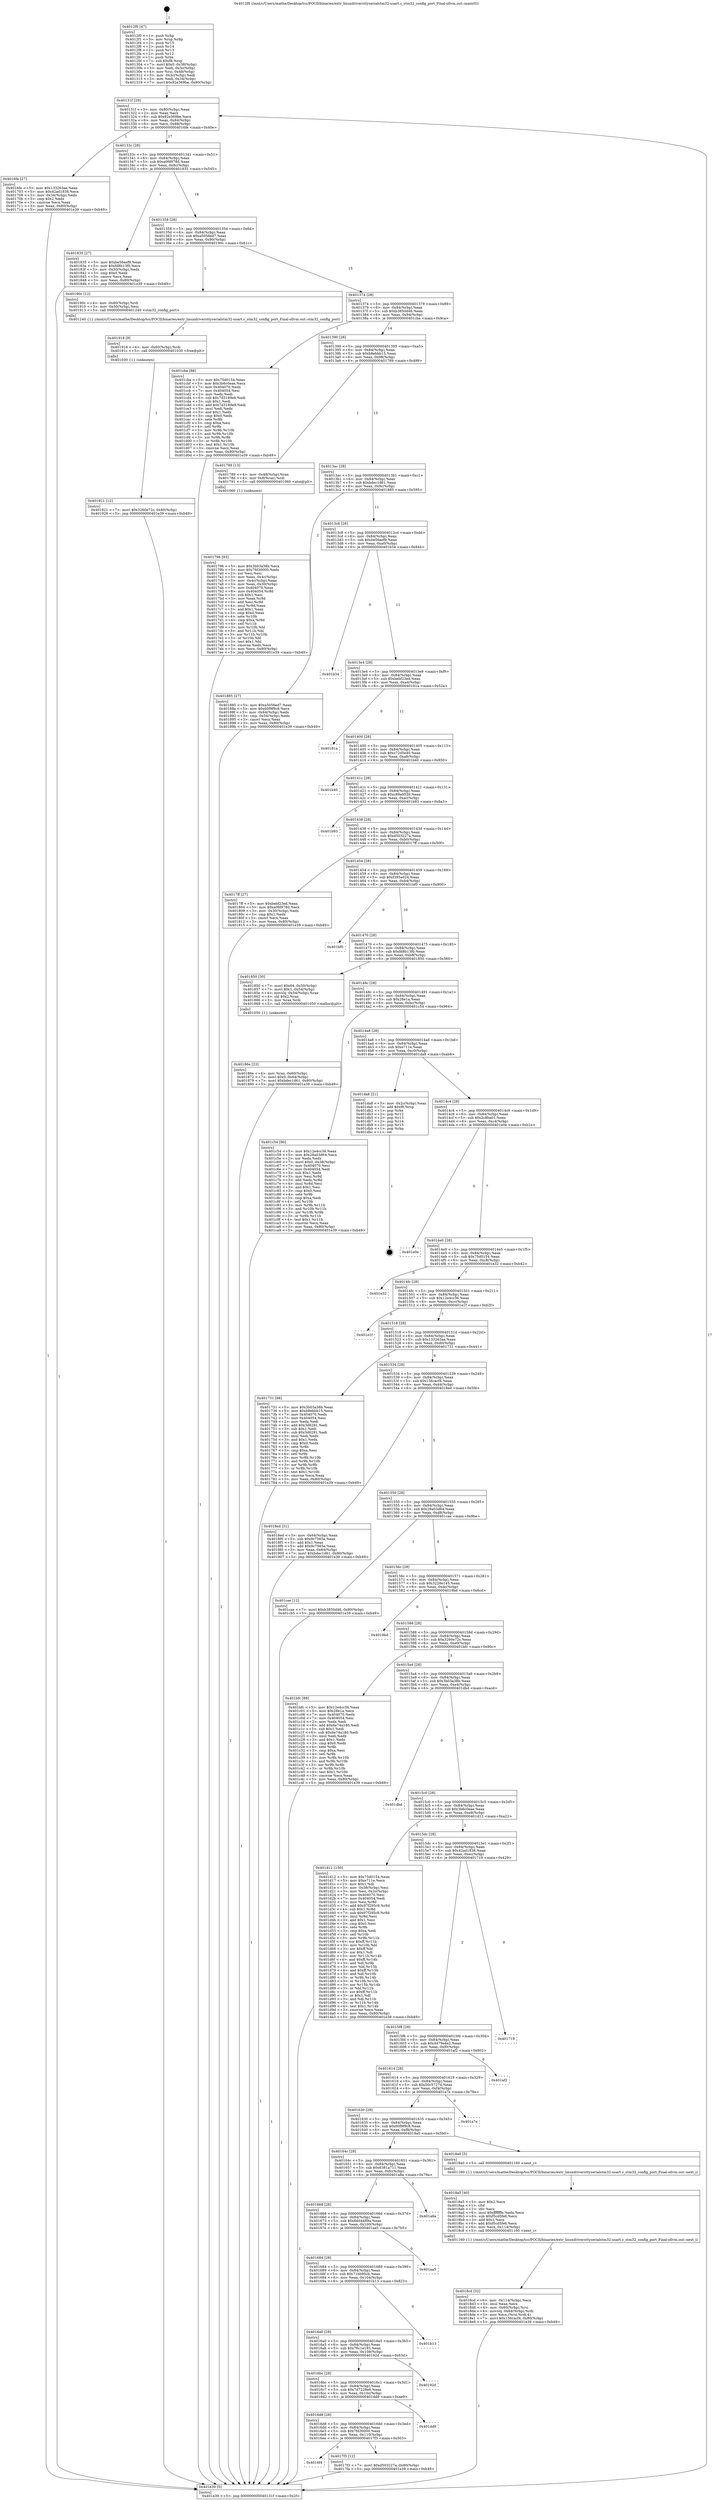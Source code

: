 digraph "0x4012f0" {
  label = "0x4012f0 (/mnt/c/Users/mathe/Desktop/tcc/POCII/binaries/extr_linuxdriversttyserialstm32-usart.c_stm32_config_port_Final-ollvm.out::main(0))"
  labelloc = "t"
  node[shape=record]

  Entry [label="",width=0.3,height=0.3,shape=circle,fillcolor=black,style=filled]
  "0x40131f" [label="{
     0x40131f [29]\l
     | [instrs]\l
     &nbsp;&nbsp;0x40131f \<+3\>: mov -0x80(%rbp),%eax\l
     &nbsp;&nbsp;0x401322 \<+2\>: mov %eax,%ecx\l
     &nbsp;&nbsp;0x401324 \<+6\>: sub $0x92e369be,%ecx\l
     &nbsp;&nbsp;0x40132a \<+6\>: mov %eax,-0x84(%rbp)\l
     &nbsp;&nbsp;0x401330 \<+6\>: mov %ecx,-0x88(%rbp)\l
     &nbsp;&nbsp;0x401336 \<+6\>: je 00000000004016fe \<main+0x40e\>\l
  }"]
  "0x4016fe" [label="{
     0x4016fe [27]\l
     | [instrs]\l
     &nbsp;&nbsp;0x4016fe \<+5\>: mov $0x133263ae,%eax\l
     &nbsp;&nbsp;0x401703 \<+5\>: mov $0x42ad1838,%ecx\l
     &nbsp;&nbsp;0x401708 \<+3\>: mov -0x34(%rbp),%edx\l
     &nbsp;&nbsp;0x40170b \<+3\>: cmp $0x2,%edx\l
     &nbsp;&nbsp;0x40170e \<+3\>: cmovne %ecx,%eax\l
     &nbsp;&nbsp;0x401711 \<+3\>: mov %eax,-0x80(%rbp)\l
     &nbsp;&nbsp;0x401714 \<+5\>: jmp 0000000000401e39 \<main+0xb49\>\l
  }"]
  "0x40133c" [label="{
     0x40133c [28]\l
     | [instrs]\l
     &nbsp;&nbsp;0x40133c \<+5\>: jmp 0000000000401341 \<main+0x51\>\l
     &nbsp;&nbsp;0x401341 \<+6\>: mov -0x84(%rbp),%eax\l
     &nbsp;&nbsp;0x401347 \<+5\>: sub $0xa0fd978d,%eax\l
     &nbsp;&nbsp;0x40134c \<+6\>: mov %eax,-0x8c(%rbp)\l
     &nbsp;&nbsp;0x401352 \<+6\>: je 0000000000401835 \<main+0x545\>\l
  }"]
  "0x401e39" [label="{
     0x401e39 [5]\l
     | [instrs]\l
     &nbsp;&nbsp;0x401e39 \<+5\>: jmp 000000000040131f \<main+0x2f\>\l
  }"]
  "0x4012f0" [label="{
     0x4012f0 [47]\l
     | [instrs]\l
     &nbsp;&nbsp;0x4012f0 \<+1\>: push %rbp\l
     &nbsp;&nbsp;0x4012f1 \<+3\>: mov %rsp,%rbp\l
     &nbsp;&nbsp;0x4012f4 \<+2\>: push %r15\l
     &nbsp;&nbsp;0x4012f6 \<+2\>: push %r14\l
     &nbsp;&nbsp;0x4012f8 \<+2\>: push %r13\l
     &nbsp;&nbsp;0x4012fa \<+2\>: push %r12\l
     &nbsp;&nbsp;0x4012fc \<+1\>: push %rbx\l
     &nbsp;&nbsp;0x4012fd \<+7\>: sub $0xf8,%rsp\l
     &nbsp;&nbsp;0x401304 \<+7\>: movl $0x0,-0x38(%rbp)\l
     &nbsp;&nbsp;0x40130b \<+3\>: mov %edi,-0x3c(%rbp)\l
     &nbsp;&nbsp;0x40130e \<+4\>: mov %rsi,-0x48(%rbp)\l
     &nbsp;&nbsp;0x401312 \<+3\>: mov -0x3c(%rbp),%edi\l
     &nbsp;&nbsp;0x401315 \<+3\>: mov %edi,-0x34(%rbp)\l
     &nbsp;&nbsp;0x401318 \<+7\>: movl $0x92e369be,-0x80(%rbp)\l
  }"]
  Exit [label="",width=0.3,height=0.3,shape=circle,fillcolor=black,style=filled,peripheries=2]
  "0x401835" [label="{
     0x401835 [27]\l
     | [instrs]\l
     &nbsp;&nbsp;0x401835 \<+5\>: mov $0xbe56aef9,%eax\l
     &nbsp;&nbsp;0x40183a \<+5\>: mov $0xfd8b13f0,%ecx\l
     &nbsp;&nbsp;0x40183f \<+3\>: mov -0x30(%rbp),%edx\l
     &nbsp;&nbsp;0x401842 \<+3\>: cmp $0x0,%edx\l
     &nbsp;&nbsp;0x401845 \<+3\>: cmove %ecx,%eax\l
     &nbsp;&nbsp;0x401848 \<+3\>: mov %eax,-0x80(%rbp)\l
     &nbsp;&nbsp;0x40184b \<+5\>: jmp 0000000000401e39 \<main+0xb49\>\l
  }"]
  "0x401358" [label="{
     0x401358 [28]\l
     | [instrs]\l
     &nbsp;&nbsp;0x401358 \<+5\>: jmp 000000000040135d \<main+0x6d\>\l
     &nbsp;&nbsp;0x40135d \<+6\>: mov -0x84(%rbp),%eax\l
     &nbsp;&nbsp;0x401363 \<+5\>: sub $0xa5056ed7,%eax\l
     &nbsp;&nbsp;0x401368 \<+6\>: mov %eax,-0x90(%rbp)\l
     &nbsp;&nbsp;0x40136e \<+6\>: je 000000000040190c \<main+0x61c\>\l
  }"]
  "0x401921" [label="{
     0x401921 [12]\l
     | [instrs]\l
     &nbsp;&nbsp;0x401921 \<+7\>: movl $0x3260e72c,-0x80(%rbp)\l
     &nbsp;&nbsp;0x401928 \<+5\>: jmp 0000000000401e39 \<main+0xb49\>\l
  }"]
  "0x40190c" [label="{
     0x40190c [12]\l
     | [instrs]\l
     &nbsp;&nbsp;0x40190c \<+4\>: mov -0x60(%rbp),%rdi\l
     &nbsp;&nbsp;0x401910 \<+3\>: mov -0x50(%rbp),%esi\l
     &nbsp;&nbsp;0x401913 \<+5\>: call 0000000000401240 \<stm32_config_port\>\l
     | [calls]\l
     &nbsp;&nbsp;0x401240 \{1\} (/mnt/c/Users/mathe/Desktop/tcc/POCII/binaries/extr_linuxdriversttyserialstm32-usart.c_stm32_config_port_Final-ollvm.out::stm32_config_port)\l
  }"]
  "0x401374" [label="{
     0x401374 [28]\l
     | [instrs]\l
     &nbsp;&nbsp;0x401374 \<+5\>: jmp 0000000000401379 \<main+0x89\>\l
     &nbsp;&nbsp;0x401379 \<+6\>: mov -0x84(%rbp),%eax\l
     &nbsp;&nbsp;0x40137f \<+5\>: sub $0xb3850d46,%eax\l
     &nbsp;&nbsp;0x401384 \<+6\>: mov %eax,-0x94(%rbp)\l
     &nbsp;&nbsp;0x40138a \<+6\>: je 0000000000401cba \<main+0x9ca\>\l
  }"]
  "0x401918" [label="{
     0x401918 [9]\l
     | [instrs]\l
     &nbsp;&nbsp;0x401918 \<+4\>: mov -0x60(%rbp),%rdi\l
     &nbsp;&nbsp;0x40191c \<+5\>: call 0000000000401030 \<free@plt\>\l
     | [calls]\l
     &nbsp;&nbsp;0x401030 \{1\} (unknown)\l
  }"]
  "0x401cba" [label="{
     0x401cba [88]\l
     | [instrs]\l
     &nbsp;&nbsp;0x401cba \<+5\>: mov $0x75d0154,%eax\l
     &nbsp;&nbsp;0x401cbf \<+5\>: mov $0x3b6c0eae,%ecx\l
     &nbsp;&nbsp;0x401cc4 \<+7\>: mov 0x404070,%edx\l
     &nbsp;&nbsp;0x401ccb \<+7\>: mov 0x404054,%esi\l
     &nbsp;&nbsp;0x401cd2 \<+2\>: mov %edx,%edi\l
     &nbsp;&nbsp;0x401cd4 \<+6\>: sub $0x7d3189e9,%edi\l
     &nbsp;&nbsp;0x401cda \<+3\>: sub $0x1,%edi\l
     &nbsp;&nbsp;0x401cdd \<+6\>: add $0x7d3189e9,%edi\l
     &nbsp;&nbsp;0x401ce3 \<+3\>: imul %edi,%edx\l
     &nbsp;&nbsp;0x401ce6 \<+3\>: and $0x1,%edx\l
     &nbsp;&nbsp;0x401ce9 \<+3\>: cmp $0x0,%edx\l
     &nbsp;&nbsp;0x401cec \<+4\>: sete %r8b\l
     &nbsp;&nbsp;0x401cf0 \<+3\>: cmp $0xa,%esi\l
     &nbsp;&nbsp;0x401cf3 \<+4\>: setl %r9b\l
     &nbsp;&nbsp;0x401cf7 \<+3\>: mov %r8b,%r10b\l
     &nbsp;&nbsp;0x401cfa \<+3\>: and %r9b,%r10b\l
     &nbsp;&nbsp;0x401cfd \<+3\>: xor %r9b,%r8b\l
     &nbsp;&nbsp;0x401d00 \<+3\>: or %r8b,%r10b\l
     &nbsp;&nbsp;0x401d03 \<+4\>: test $0x1,%r10b\l
     &nbsp;&nbsp;0x401d07 \<+3\>: cmovne %ecx,%eax\l
     &nbsp;&nbsp;0x401d0a \<+3\>: mov %eax,-0x80(%rbp)\l
     &nbsp;&nbsp;0x401d0d \<+5\>: jmp 0000000000401e39 \<main+0xb49\>\l
  }"]
  "0x401390" [label="{
     0x401390 [28]\l
     | [instrs]\l
     &nbsp;&nbsp;0x401390 \<+5\>: jmp 0000000000401395 \<main+0xa5\>\l
     &nbsp;&nbsp;0x401395 \<+6\>: mov -0x84(%rbp),%eax\l
     &nbsp;&nbsp;0x40139b \<+5\>: sub $0xb8ebbb15,%eax\l
     &nbsp;&nbsp;0x4013a0 \<+6\>: mov %eax,-0x98(%rbp)\l
     &nbsp;&nbsp;0x4013a6 \<+6\>: je 0000000000401789 \<main+0x499\>\l
  }"]
  "0x4018cd" [label="{
     0x4018cd [32]\l
     | [instrs]\l
     &nbsp;&nbsp;0x4018cd \<+6\>: mov -0x114(%rbp),%ecx\l
     &nbsp;&nbsp;0x4018d3 \<+3\>: imul %eax,%ecx\l
     &nbsp;&nbsp;0x4018d6 \<+4\>: mov -0x60(%rbp),%rsi\l
     &nbsp;&nbsp;0x4018da \<+4\>: movslq -0x64(%rbp),%rdi\l
     &nbsp;&nbsp;0x4018de \<+3\>: mov %ecx,(%rsi,%rdi,4)\l
     &nbsp;&nbsp;0x4018e1 \<+7\>: movl $0x156cacf4,-0x80(%rbp)\l
     &nbsp;&nbsp;0x4018e8 \<+5\>: jmp 0000000000401e39 \<main+0xb49\>\l
  }"]
  "0x401789" [label="{
     0x401789 [13]\l
     | [instrs]\l
     &nbsp;&nbsp;0x401789 \<+4\>: mov -0x48(%rbp),%rax\l
     &nbsp;&nbsp;0x40178d \<+4\>: mov 0x8(%rax),%rdi\l
     &nbsp;&nbsp;0x401791 \<+5\>: call 0000000000401060 \<atoi@plt\>\l
     | [calls]\l
     &nbsp;&nbsp;0x401060 \{1\} (unknown)\l
  }"]
  "0x4013ac" [label="{
     0x4013ac [28]\l
     | [instrs]\l
     &nbsp;&nbsp;0x4013ac \<+5\>: jmp 00000000004013b1 \<main+0xc1\>\l
     &nbsp;&nbsp;0x4013b1 \<+6\>: mov -0x84(%rbp),%eax\l
     &nbsp;&nbsp;0x4013b7 \<+5\>: sub $0xbdec1d61,%eax\l
     &nbsp;&nbsp;0x4013bc \<+6\>: mov %eax,-0x9c(%rbp)\l
     &nbsp;&nbsp;0x4013c2 \<+6\>: je 0000000000401885 \<main+0x595\>\l
  }"]
  "0x4018a5" [label="{
     0x4018a5 [40]\l
     | [instrs]\l
     &nbsp;&nbsp;0x4018a5 \<+5\>: mov $0x2,%ecx\l
     &nbsp;&nbsp;0x4018aa \<+1\>: cltd\l
     &nbsp;&nbsp;0x4018ab \<+2\>: idiv %ecx\l
     &nbsp;&nbsp;0x4018ad \<+6\>: imul $0xfffffffe,%edx,%ecx\l
     &nbsp;&nbsp;0x4018b3 \<+6\>: sub $0xf5cd5fe6,%ecx\l
     &nbsp;&nbsp;0x4018b9 \<+3\>: add $0x1,%ecx\l
     &nbsp;&nbsp;0x4018bc \<+6\>: add $0xf5cd5fe6,%ecx\l
     &nbsp;&nbsp;0x4018c2 \<+6\>: mov %ecx,-0x114(%rbp)\l
     &nbsp;&nbsp;0x4018c8 \<+5\>: call 0000000000401160 \<next_i\>\l
     | [calls]\l
     &nbsp;&nbsp;0x401160 \{1\} (/mnt/c/Users/mathe/Desktop/tcc/POCII/binaries/extr_linuxdriversttyserialstm32-usart.c_stm32_config_port_Final-ollvm.out::next_i)\l
  }"]
  "0x401885" [label="{
     0x401885 [27]\l
     | [instrs]\l
     &nbsp;&nbsp;0x401885 \<+5\>: mov $0xa5056ed7,%eax\l
     &nbsp;&nbsp;0x40188a \<+5\>: mov $0x60f9f9c8,%ecx\l
     &nbsp;&nbsp;0x40188f \<+3\>: mov -0x64(%rbp),%edx\l
     &nbsp;&nbsp;0x401892 \<+3\>: cmp -0x54(%rbp),%edx\l
     &nbsp;&nbsp;0x401895 \<+3\>: cmovl %ecx,%eax\l
     &nbsp;&nbsp;0x401898 \<+3\>: mov %eax,-0x80(%rbp)\l
     &nbsp;&nbsp;0x40189b \<+5\>: jmp 0000000000401e39 \<main+0xb49\>\l
  }"]
  "0x4013c8" [label="{
     0x4013c8 [28]\l
     | [instrs]\l
     &nbsp;&nbsp;0x4013c8 \<+5\>: jmp 00000000004013cd \<main+0xdd\>\l
     &nbsp;&nbsp;0x4013cd \<+6\>: mov -0x84(%rbp),%eax\l
     &nbsp;&nbsp;0x4013d3 \<+5\>: sub $0xbe56aef9,%eax\l
     &nbsp;&nbsp;0x4013d8 \<+6\>: mov %eax,-0xa0(%rbp)\l
     &nbsp;&nbsp;0x4013de \<+6\>: je 0000000000401b34 \<main+0x844\>\l
  }"]
  "0x40186e" [label="{
     0x40186e [23]\l
     | [instrs]\l
     &nbsp;&nbsp;0x40186e \<+4\>: mov %rax,-0x60(%rbp)\l
     &nbsp;&nbsp;0x401872 \<+7\>: movl $0x0,-0x64(%rbp)\l
     &nbsp;&nbsp;0x401879 \<+7\>: movl $0xbdec1d61,-0x80(%rbp)\l
     &nbsp;&nbsp;0x401880 \<+5\>: jmp 0000000000401e39 \<main+0xb49\>\l
  }"]
  "0x401b34" [label="{
     0x401b34\l
  }", style=dashed]
  "0x4013e4" [label="{
     0x4013e4 [28]\l
     | [instrs]\l
     &nbsp;&nbsp;0x4013e4 \<+5\>: jmp 00000000004013e9 \<main+0xf9\>\l
     &nbsp;&nbsp;0x4013e9 \<+6\>: mov -0x84(%rbp),%eax\l
     &nbsp;&nbsp;0x4013ef \<+5\>: sub $0xbebf23ed,%eax\l
     &nbsp;&nbsp;0x4013f4 \<+6\>: mov %eax,-0xa4(%rbp)\l
     &nbsp;&nbsp;0x4013fa \<+6\>: je 000000000040181a \<main+0x52a\>\l
  }"]
  "0x4016f4" [label="{
     0x4016f4\l
  }", style=dashed]
  "0x40181a" [label="{
     0x40181a\l
  }", style=dashed]
  "0x401400" [label="{
     0x401400 [28]\l
     | [instrs]\l
     &nbsp;&nbsp;0x401400 \<+5\>: jmp 0000000000401405 \<main+0x115\>\l
     &nbsp;&nbsp;0x401405 \<+6\>: mov -0x84(%rbp),%eax\l
     &nbsp;&nbsp;0x40140b \<+5\>: sub $0xc72d5e40,%eax\l
     &nbsp;&nbsp;0x401410 \<+6\>: mov %eax,-0xa8(%rbp)\l
     &nbsp;&nbsp;0x401416 \<+6\>: je 0000000000401b40 \<main+0x850\>\l
  }"]
  "0x4017f3" [label="{
     0x4017f3 [12]\l
     | [instrs]\l
     &nbsp;&nbsp;0x4017f3 \<+7\>: movl $0xd503227a,-0x80(%rbp)\l
     &nbsp;&nbsp;0x4017fa \<+5\>: jmp 0000000000401e39 \<main+0xb49\>\l
  }"]
  "0x401b40" [label="{
     0x401b40\l
  }", style=dashed]
  "0x40141c" [label="{
     0x40141c [28]\l
     | [instrs]\l
     &nbsp;&nbsp;0x40141c \<+5\>: jmp 0000000000401421 \<main+0x131\>\l
     &nbsp;&nbsp;0x401421 \<+6\>: mov -0x84(%rbp),%eax\l
     &nbsp;&nbsp;0x401427 \<+5\>: sub $0xc89a9559,%eax\l
     &nbsp;&nbsp;0x40142c \<+6\>: mov %eax,-0xac(%rbp)\l
     &nbsp;&nbsp;0x401432 \<+6\>: je 0000000000401b93 \<main+0x8a3\>\l
  }"]
  "0x4016d8" [label="{
     0x4016d8 [28]\l
     | [instrs]\l
     &nbsp;&nbsp;0x4016d8 \<+5\>: jmp 00000000004016dd \<main+0x3ed\>\l
     &nbsp;&nbsp;0x4016dd \<+6\>: mov -0x84(%rbp),%eax\l
     &nbsp;&nbsp;0x4016e3 \<+5\>: sub $0x7fd30000,%eax\l
     &nbsp;&nbsp;0x4016e8 \<+6\>: mov %eax,-0x110(%rbp)\l
     &nbsp;&nbsp;0x4016ee \<+6\>: je 00000000004017f3 \<main+0x503\>\l
  }"]
  "0x401b93" [label="{
     0x401b93\l
  }", style=dashed]
  "0x401438" [label="{
     0x401438 [28]\l
     | [instrs]\l
     &nbsp;&nbsp;0x401438 \<+5\>: jmp 000000000040143d \<main+0x14d\>\l
     &nbsp;&nbsp;0x40143d \<+6\>: mov -0x84(%rbp),%eax\l
     &nbsp;&nbsp;0x401443 \<+5\>: sub $0xd503227a,%eax\l
     &nbsp;&nbsp;0x401448 \<+6\>: mov %eax,-0xb0(%rbp)\l
     &nbsp;&nbsp;0x40144e \<+6\>: je 00000000004017ff \<main+0x50f\>\l
  }"]
  "0x401dd9" [label="{
     0x401dd9\l
  }", style=dashed]
  "0x4017ff" [label="{
     0x4017ff [27]\l
     | [instrs]\l
     &nbsp;&nbsp;0x4017ff \<+5\>: mov $0xbebf23ed,%eax\l
     &nbsp;&nbsp;0x401804 \<+5\>: mov $0xa0fd978d,%ecx\l
     &nbsp;&nbsp;0x401809 \<+3\>: mov -0x30(%rbp),%edx\l
     &nbsp;&nbsp;0x40180c \<+3\>: cmp $0x1,%edx\l
     &nbsp;&nbsp;0x40180f \<+3\>: cmovl %ecx,%eax\l
     &nbsp;&nbsp;0x401812 \<+3\>: mov %eax,-0x80(%rbp)\l
     &nbsp;&nbsp;0x401815 \<+5\>: jmp 0000000000401e39 \<main+0xb49\>\l
  }"]
  "0x401454" [label="{
     0x401454 [28]\l
     | [instrs]\l
     &nbsp;&nbsp;0x401454 \<+5\>: jmp 0000000000401459 \<main+0x169\>\l
     &nbsp;&nbsp;0x401459 \<+6\>: mov -0x84(%rbp),%eax\l
     &nbsp;&nbsp;0x40145f \<+5\>: sub $0xf395a024,%eax\l
     &nbsp;&nbsp;0x401464 \<+6\>: mov %eax,-0xb4(%rbp)\l
     &nbsp;&nbsp;0x40146a \<+6\>: je 0000000000401bf0 \<main+0x900\>\l
  }"]
  "0x4016bc" [label="{
     0x4016bc [28]\l
     | [instrs]\l
     &nbsp;&nbsp;0x4016bc \<+5\>: jmp 00000000004016c1 \<main+0x3d1\>\l
     &nbsp;&nbsp;0x4016c1 \<+6\>: mov -0x84(%rbp),%eax\l
     &nbsp;&nbsp;0x4016c7 \<+5\>: sub $0x7d7228e6,%eax\l
     &nbsp;&nbsp;0x4016cc \<+6\>: mov %eax,-0x10c(%rbp)\l
     &nbsp;&nbsp;0x4016d2 \<+6\>: je 0000000000401dd9 \<main+0xae9\>\l
  }"]
  "0x401bf0" [label="{
     0x401bf0\l
  }", style=dashed]
  "0x401470" [label="{
     0x401470 [28]\l
     | [instrs]\l
     &nbsp;&nbsp;0x401470 \<+5\>: jmp 0000000000401475 \<main+0x185\>\l
     &nbsp;&nbsp;0x401475 \<+6\>: mov -0x84(%rbp),%eax\l
     &nbsp;&nbsp;0x40147b \<+5\>: sub $0xfd8b13f0,%eax\l
     &nbsp;&nbsp;0x401480 \<+6\>: mov %eax,-0xb8(%rbp)\l
     &nbsp;&nbsp;0x401486 \<+6\>: je 0000000000401850 \<main+0x560\>\l
  }"]
  "0x40192d" [label="{
     0x40192d\l
  }", style=dashed]
  "0x401850" [label="{
     0x401850 [30]\l
     | [instrs]\l
     &nbsp;&nbsp;0x401850 \<+7\>: movl $0x64,-0x50(%rbp)\l
     &nbsp;&nbsp;0x401857 \<+7\>: movl $0x1,-0x54(%rbp)\l
     &nbsp;&nbsp;0x40185e \<+4\>: movslq -0x54(%rbp),%rax\l
     &nbsp;&nbsp;0x401862 \<+4\>: shl $0x2,%rax\l
     &nbsp;&nbsp;0x401866 \<+3\>: mov %rax,%rdi\l
     &nbsp;&nbsp;0x401869 \<+5\>: call 0000000000401050 \<malloc@plt\>\l
     | [calls]\l
     &nbsp;&nbsp;0x401050 \{1\} (unknown)\l
  }"]
  "0x40148c" [label="{
     0x40148c [28]\l
     | [instrs]\l
     &nbsp;&nbsp;0x40148c \<+5\>: jmp 0000000000401491 \<main+0x1a1\>\l
     &nbsp;&nbsp;0x401491 \<+6\>: mov -0x84(%rbp),%eax\l
     &nbsp;&nbsp;0x401497 \<+5\>: sub $0x28e1a,%eax\l
     &nbsp;&nbsp;0x40149c \<+6\>: mov %eax,-0xbc(%rbp)\l
     &nbsp;&nbsp;0x4014a2 \<+6\>: je 0000000000401c54 \<main+0x964\>\l
  }"]
  "0x4016a0" [label="{
     0x4016a0 [28]\l
     | [instrs]\l
     &nbsp;&nbsp;0x4016a0 \<+5\>: jmp 00000000004016a5 \<main+0x3b5\>\l
     &nbsp;&nbsp;0x4016a5 \<+6\>: mov -0x84(%rbp),%eax\l
     &nbsp;&nbsp;0x4016ab \<+5\>: sub $0x76c1e193,%eax\l
     &nbsp;&nbsp;0x4016b0 \<+6\>: mov %eax,-0x108(%rbp)\l
     &nbsp;&nbsp;0x4016b6 \<+6\>: je 000000000040192d \<main+0x63d\>\l
  }"]
  "0x401c54" [label="{
     0x401c54 [90]\l
     | [instrs]\l
     &nbsp;&nbsp;0x401c54 \<+5\>: mov $0x12e4cc36,%eax\l
     &nbsp;&nbsp;0x401c59 \<+5\>: mov $0x28a03d64,%ecx\l
     &nbsp;&nbsp;0x401c5e \<+2\>: xor %edx,%edx\l
     &nbsp;&nbsp;0x401c60 \<+7\>: movl $0x0,-0x38(%rbp)\l
     &nbsp;&nbsp;0x401c67 \<+7\>: mov 0x404070,%esi\l
     &nbsp;&nbsp;0x401c6e \<+7\>: mov 0x404054,%edi\l
     &nbsp;&nbsp;0x401c75 \<+3\>: sub $0x1,%edx\l
     &nbsp;&nbsp;0x401c78 \<+3\>: mov %esi,%r8d\l
     &nbsp;&nbsp;0x401c7b \<+3\>: add %edx,%r8d\l
     &nbsp;&nbsp;0x401c7e \<+4\>: imul %r8d,%esi\l
     &nbsp;&nbsp;0x401c82 \<+3\>: and $0x1,%esi\l
     &nbsp;&nbsp;0x401c85 \<+3\>: cmp $0x0,%esi\l
     &nbsp;&nbsp;0x401c88 \<+4\>: sete %r9b\l
     &nbsp;&nbsp;0x401c8c \<+3\>: cmp $0xa,%edi\l
     &nbsp;&nbsp;0x401c8f \<+4\>: setl %r10b\l
     &nbsp;&nbsp;0x401c93 \<+3\>: mov %r9b,%r11b\l
     &nbsp;&nbsp;0x401c96 \<+3\>: and %r10b,%r11b\l
     &nbsp;&nbsp;0x401c99 \<+3\>: xor %r10b,%r9b\l
     &nbsp;&nbsp;0x401c9c \<+3\>: or %r9b,%r11b\l
     &nbsp;&nbsp;0x401c9f \<+4\>: test $0x1,%r11b\l
     &nbsp;&nbsp;0x401ca3 \<+3\>: cmovne %ecx,%eax\l
     &nbsp;&nbsp;0x401ca6 \<+3\>: mov %eax,-0x80(%rbp)\l
     &nbsp;&nbsp;0x401ca9 \<+5\>: jmp 0000000000401e39 \<main+0xb49\>\l
  }"]
  "0x4014a8" [label="{
     0x4014a8 [28]\l
     | [instrs]\l
     &nbsp;&nbsp;0x4014a8 \<+5\>: jmp 00000000004014ad \<main+0x1bd\>\l
     &nbsp;&nbsp;0x4014ad \<+6\>: mov -0x84(%rbp),%eax\l
     &nbsp;&nbsp;0x4014b3 \<+5\>: sub $0xe711e,%eax\l
     &nbsp;&nbsp;0x4014b8 \<+6\>: mov %eax,-0xc0(%rbp)\l
     &nbsp;&nbsp;0x4014be \<+6\>: je 0000000000401da8 \<main+0xab8\>\l
  }"]
  "0x401b13" [label="{
     0x401b13\l
  }", style=dashed]
  "0x401da8" [label="{
     0x401da8 [21]\l
     | [instrs]\l
     &nbsp;&nbsp;0x401da8 \<+3\>: mov -0x2c(%rbp),%eax\l
     &nbsp;&nbsp;0x401dab \<+7\>: add $0xf8,%rsp\l
     &nbsp;&nbsp;0x401db2 \<+1\>: pop %rbx\l
     &nbsp;&nbsp;0x401db3 \<+2\>: pop %r12\l
     &nbsp;&nbsp;0x401db5 \<+2\>: pop %r13\l
     &nbsp;&nbsp;0x401db7 \<+2\>: pop %r14\l
     &nbsp;&nbsp;0x401db9 \<+2\>: pop %r15\l
     &nbsp;&nbsp;0x401dbb \<+1\>: pop %rbp\l
     &nbsp;&nbsp;0x401dbc \<+1\>: ret\l
  }"]
  "0x4014c4" [label="{
     0x4014c4 [28]\l
     | [instrs]\l
     &nbsp;&nbsp;0x4014c4 \<+5\>: jmp 00000000004014c9 \<main+0x1d9\>\l
     &nbsp;&nbsp;0x4014c9 \<+6\>: mov -0x84(%rbp),%eax\l
     &nbsp;&nbsp;0x4014cf \<+5\>: sub $0x2c8ba01,%eax\l
     &nbsp;&nbsp;0x4014d4 \<+6\>: mov %eax,-0xc4(%rbp)\l
     &nbsp;&nbsp;0x4014da \<+6\>: je 0000000000401e0e \<main+0xb1e\>\l
  }"]
  "0x401684" [label="{
     0x401684 [28]\l
     | [instrs]\l
     &nbsp;&nbsp;0x401684 \<+5\>: jmp 0000000000401689 \<main+0x399\>\l
     &nbsp;&nbsp;0x401689 \<+6\>: mov -0x84(%rbp),%eax\l
     &nbsp;&nbsp;0x40168f \<+5\>: sub $0x71bb95cb,%eax\l
     &nbsp;&nbsp;0x401694 \<+6\>: mov %eax,-0x104(%rbp)\l
     &nbsp;&nbsp;0x40169a \<+6\>: je 0000000000401b13 \<main+0x823\>\l
  }"]
  "0x401e0e" [label="{
     0x401e0e\l
  }", style=dashed]
  "0x4014e0" [label="{
     0x4014e0 [28]\l
     | [instrs]\l
     &nbsp;&nbsp;0x4014e0 \<+5\>: jmp 00000000004014e5 \<main+0x1f5\>\l
     &nbsp;&nbsp;0x4014e5 \<+6\>: mov -0x84(%rbp),%eax\l
     &nbsp;&nbsp;0x4014eb \<+5\>: sub $0x75d0154,%eax\l
     &nbsp;&nbsp;0x4014f0 \<+6\>: mov %eax,-0xc8(%rbp)\l
     &nbsp;&nbsp;0x4014f6 \<+6\>: je 0000000000401e32 \<main+0xb42\>\l
  }"]
  "0x401aa5" [label="{
     0x401aa5\l
  }", style=dashed]
  "0x401e32" [label="{
     0x401e32\l
  }", style=dashed]
  "0x4014fc" [label="{
     0x4014fc [28]\l
     | [instrs]\l
     &nbsp;&nbsp;0x4014fc \<+5\>: jmp 0000000000401501 \<main+0x211\>\l
     &nbsp;&nbsp;0x401501 \<+6\>: mov -0x84(%rbp),%eax\l
     &nbsp;&nbsp;0x401507 \<+5\>: sub $0x12e4cc36,%eax\l
     &nbsp;&nbsp;0x40150c \<+6\>: mov %eax,-0xcc(%rbp)\l
     &nbsp;&nbsp;0x401512 \<+6\>: je 0000000000401e1f \<main+0xb2f\>\l
  }"]
  "0x401668" [label="{
     0x401668 [28]\l
     | [instrs]\l
     &nbsp;&nbsp;0x401668 \<+5\>: jmp 000000000040166d \<main+0x37d\>\l
     &nbsp;&nbsp;0x40166d \<+6\>: mov -0x84(%rbp),%eax\l
     &nbsp;&nbsp;0x401673 \<+5\>: sub $0x6dd4489a,%eax\l
     &nbsp;&nbsp;0x401678 \<+6\>: mov %eax,-0x100(%rbp)\l
     &nbsp;&nbsp;0x40167e \<+6\>: je 0000000000401aa5 \<main+0x7b5\>\l
  }"]
  "0x401e1f" [label="{
     0x401e1f\l
  }", style=dashed]
  "0x401518" [label="{
     0x401518 [28]\l
     | [instrs]\l
     &nbsp;&nbsp;0x401518 \<+5\>: jmp 000000000040151d \<main+0x22d\>\l
     &nbsp;&nbsp;0x40151d \<+6\>: mov -0x84(%rbp),%eax\l
     &nbsp;&nbsp;0x401523 \<+5\>: sub $0x133263ae,%eax\l
     &nbsp;&nbsp;0x401528 \<+6\>: mov %eax,-0xd0(%rbp)\l
     &nbsp;&nbsp;0x40152e \<+6\>: je 0000000000401731 \<main+0x441\>\l
  }"]
  "0x401a8a" [label="{
     0x401a8a\l
  }", style=dashed]
  "0x401731" [label="{
     0x401731 [88]\l
     | [instrs]\l
     &nbsp;&nbsp;0x401731 \<+5\>: mov $0x3b03a38b,%eax\l
     &nbsp;&nbsp;0x401736 \<+5\>: mov $0xb8ebbb15,%ecx\l
     &nbsp;&nbsp;0x40173b \<+7\>: mov 0x404070,%edx\l
     &nbsp;&nbsp;0x401742 \<+7\>: mov 0x404054,%esi\l
     &nbsp;&nbsp;0x401749 \<+2\>: mov %edx,%edi\l
     &nbsp;&nbsp;0x40174b \<+6\>: add $0x3d6291,%edi\l
     &nbsp;&nbsp;0x401751 \<+3\>: sub $0x1,%edi\l
     &nbsp;&nbsp;0x401754 \<+6\>: sub $0x3d6291,%edi\l
     &nbsp;&nbsp;0x40175a \<+3\>: imul %edi,%edx\l
     &nbsp;&nbsp;0x40175d \<+3\>: and $0x1,%edx\l
     &nbsp;&nbsp;0x401760 \<+3\>: cmp $0x0,%edx\l
     &nbsp;&nbsp;0x401763 \<+4\>: sete %r8b\l
     &nbsp;&nbsp;0x401767 \<+3\>: cmp $0xa,%esi\l
     &nbsp;&nbsp;0x40176a \<+4\>: setl %r9b\l
     &nbsp;&nbsp;0x40176e \<+3\>: mov %r8b,%r10b\l
     &nbsp;&nbsp;0x401771 \<+3\>: and %r9b,%r10b\l
     &nbsp;&nbsp;0x401774 \<+3\>: xor %r9b,%r8b\l
     &nbsp;&nbsp;0x401777 \<+3\>: or %r8b,%r10b\l
     &nbsp;&nbsp;0x40177a \<+4\>: test $0x1,%r10b\l
     &nbsp;&nbsp;0x40177e \<+3\>: cmovne %ecx,%eax\l
     &nbsp;&nbsp;0x401781 \<+3\>: mov %eax,-0x80(%rbp)\l
     &nbsp;&nbsp;0x401784 \<+5\>: jmp 0000000000401e39 \<main+0xb49\>\l
  }"]
  "0x401534" [label="{
     0x401534 [28]\l
     | [instrs]\l
     &nbsp;&nbsp;0x401534 \<+5\>: jmp 0000000000401539 \<main+0x249\>\l
     &nbsp;&nbsp;0x401539 \<+6\>: mov -0x84(%rbp),%eax\l
     &nbsp;&nbsp;0x40153f \<+5\>: sub $0x156cacf4,%eax\l
     &nbsp;&nbsp;0x401544 \<+6\>: mov %eax,-0xd4(%rbp)\l
     &nbsp;&nbsp;0x40154a \<+6\>: je 00000000004018ed \<main+0x5fd\>\l
  }"]
  "0x401796" [label="{
     0x401796 [93]\l
     | [instrs]\l
     &nbsp;&nbsp;0x401796 \<+5\>: mov $0x3b03a38b,%ecx\l
     &nbsp;&nbsp;0x40179b \<+5\>: mov $0x7fd30000,%edx\l
     &nbsp;&nbsp;0x4017a0 \<+2\>: xor %esi,%esi\l
     &nbsp;&nbsp;0x4017a2 \<+3\>: mov %eax,-0x4c(%rbp)\l
     &nbsp;&nbsp;0x4017a5 \<+3\>: mov -0x4c(%rbp),%eax\l
     &nbsp;&nbsp;0x4017a8 \<+3\>: mov %eax,-0x30(%rbp)\l
     &nbsp;&nbsp;0x4017ab \<+7\>: mov 0x404070,%eax\l
     &nbsp;&nbsp;0x4017b2 \<+8\>: mov 0x404054,%r8d\l
     &nbsp;&nbsp;0x4017ba \<+3\>: sub $0x1,%esi\l
     &nbsp;&nbsp;0x4017bd \<+3\>: mov %eax,%r9d\l
     &nbsp;&nbsp;0x4017c0 \<+3\>: add %esi,%r9d\l
     &nbsp;&nbsp;0x4017c3 \<+4\>: imul %r9d,%eax\l
     &nbsp;&nbsp;0x4017c7 \<+3\>: and $0x1,%eax\l
     &nbsp;&nbsp;0x4017ca \<+3\>: cmp $0x0,%eax\l
     &nbsp;&nbsp;0x4017cd \<+4\>: sete %r10b\l
     &nbsp;&nbsp;0x4017d1 \<+4\>: cmp $0xa,%r8d\l
     &nbsp;&nbsp;0x4017d5 \<+4\>: setl %r11b\l
     &nbsp;&nbsp;0x4017d9 \<+3\>: mov %r10b,%bl\l
     &nbsp;&nbsp;0x4017dc \<+3\>: and %r11b,%bl\l
     &nbsp;&nbsp;0x4017df \<+3\>: xor %r11b,%r10b\l
     &nbsp;&nbsp;0x4017e2 \<+3\>: or %r10b,%bl\l
     &nbsp;&nbsp;0x4017e5 \<+3\>: test $0x1,%bl\l
     &nbsp;&nbsp;0x4017e8 \<+3\>: cmovne %edx,%ecx\l
     &nbsp;&nbsp;0x4017eb \<+3\>: mov %ecx,-0x80(%rbp)\l
     &nbsp;&nbsp;0x4017ee \<+5\>: jmp 0000000000401e39 \<main+0xb49\>\l
  }"]
  "0x40164c" [label="{
     0x40164c [28]\l
     | [instrs]\l
     &nbsp;&nbsp;0x40164c \<+5\>: jmp 0000000000401651 \<main+0x361\>\l
     &nbsp;&nbsp;0x401651 \<+6\>: mov -0x84(%rbp),%eax\l
     &nbsp;&nbsp;0x401657 \<+5\>: sub $0x6381a711,%eax\l
     &nbsp;&nbsp;0x40165c \<+6\>: mov %eax,-0xfc(%rbp)\l
     &nbsp;&nbsp;0x401662 \<+6\>: je 0000000000401a8a \<main+0x79a\>\l
  }"]
  "0x4018ed" [label="{
     0x4018ed [31]\l
     | [instrs]\l
     &nbsp;&nbsp;0x4018ed \<+3\>: mov -0x64(%rbp),%eax\l
     &nbsp;&nbsp;0x4018f0 \<+5\>: sub $0x9c7565e,%eax\l
     &nbsp;&nbsp;0x4018f5 \<+3\>: add $0x1,%eax\l
     &nbsp;&nbsp;0x4018f8 \<+5\>: add $0x9c7565e,%eax\l
     &nbsp;&nbsp;0x4018fd \<+3\>: mov %eax,-0x64(%rbp)\l
     &nbsp;&nbsp;0x401900 \<+7\>: movl $0xbdec1d61,-0x80(%rbp)\l
     &nbsp;&nbsp;0x401907 \<+5\>: jmp 0000000000401e39 \<main+0xb49\>\l
  }"]
  "0x401550" [label="{
     0x401550 [28]\l
     | [instrs]\l
     &nbsp;&nbsp;0x401550 \<+5\>: jmp 0000000000401555 \<main+0x265\>\l
     &nbsp;&nbsp;0x401555 \<+6\>: mov -0x84(%rbp),%eax\l
     &nbsp;&nbsp;0x40155b \<+5\>: sub $0x28a03d64,%eax\l
     &nbsp;&nbsp;0x401560 \<+6\>: mov %eax,-0xd8(%rbp)\l
     &nbsp;&nbsp;0x401566 \<+6\>: je 0000000000401cae \<main+0x9be\>\l
  }"]
  "0x4018a0" [label="{
     0x4018a0 [5]\l
     | [instrs]\l
     &nbsp;&nbsp;0x4018a0 \<+5\>: call 0000000000401160 \<next_i\>\l
     | [calls]\l
     &nbsp;&nbsp;0x401160 \{1\} (/mnt/c/Users/mathe/Desktop/tcc/POCII/binaries/extr_linuxdriversttyserialstm32-usart.c_stm32_config_port_Final-ollvm.out::next_i)\l
  }"]
  "0x401cae" [label="{
     0x401cae [12]\l
     | [instrs]\l
     &nbsp;&nbsp;0x401cae \<+7\>: movl $0xb3850d46,-0x80(%rbp)\l
     &nbsp;&nbsp;0x401cb5 \<+5\>: jmp 0000000000401e39 \<main+0xb49\>\l
  }"]
  "0x40156c" [label="{
     0x40156c [28]\l
     | [instrs]\l
     &nbsp;&nbsp;0x40156c \<+5\>: jmp 0000000000401571 \<main+0x281\>\l
     &nbsp;&nbsp;0x401571 \<+6\>: mov -0x84(%rbp),%eax\l
     &nbsp;&nbsp;0x401577 \<+5\>: sub $0x3228e145,%eax\l
     &nbsp;&nbsp;0x40157c \<+6\>: mov %eax,-0xdc(%rbp)\l
     &nbsp;&nbsp;0x401582 \<+6\>: je 00000000004019bd \<main+0x6cd\>\l
  }"]
  "0x401630" [label="{
     0x401630 [28]\l
     | [instrs]\l
     &nbsp;&nbsp;0x401630 \<+5\>: jmp 0000000000401635 \<main+0x345\>\l
     &nbsp;&nbsp;0x401635 \<+6\>: mov -0x84(%rbp),%eax\l
     &nbsp;&nbsp;0x40163b \<+5\>: sub $0x60f9f9c8,%eax\l
     &nbsp;&nbsp;0x401640 \<+6\>: mov %eax,-0xf8(%rbp)\l
     &nbsp;&nbsp;0x401646 \<+6\>: je 00000000004018a0 \<main+0x5b0\>\l
  }"]
  "0x4019bd" [label="{
     0x4019bd\l
  }", style=dashed]
  "0x401588" [label="{
     0x401588 [28]\l
     | [instrs]\l
     &nbsp;&nbsp;0x401588 \<+5\>: jmp 000000000040158d \<main+0x29d\>\l
     &nbsp;&nbsp;0x40158d \<+6\>: mov -0x84(%rbp),%eax\l
     &nbsp;&nbsp;0x401593 \<+5\>: sub $0x3260e72c,%eax\l
     &nbsp;&nbsp;0x401598 \<+6\>: mov %eax,-0xe0(%rbp)\l
     &nbsp;&nbsp;0x40159e \<+6\>: je 0000000000401bfc \<main+0x90c\>\l
  }"]
  "0x401a7e" [label="{
     0x401a7e\l
  }", style=dashed]
  "0x401bfc" [label="{
     0x401bfc [88]\l
     | [instrs]\l
     &nbsp;&nbsp;0x401bfc \<+5\>: mov $0x12e4cc36,%eax\l
     &nbsp;&nbsp;0x401c01 \<+5\>: mov $0x28e1a,%ecx\l
     &nbsp;&nbsp;0x401c06 \<+7\>: mov 0x404070,%edx\l
     &nbsp;&nbsp;0x401c0d \<+7\>: mov 0x404054,%esi\l
     &nbsp;&nbsp;0x401c14 \<+2\>: mov %edx,%edi\l
     &nbsp;&nbsp;0x401c16 \<+6\>: add $0x6e74a180,%edi\l
     &nbsp;&nbsp;0x401c1c \<+3\>: sub $0x1,%edi\l
     &nbsp;&nbsp;0x401c1f \<+6\>: sub $0x6e74a180,%edi\l
     &nbsp;&nbsp;0x401c25 \<+3\>: imul %edi,%edx\l
     &nbsp;&nbsp;0x401c28 \<+3\>: and $0x1,%edx\l
     &nbsp;&nbsp;0x401c2b \<+3\>: cmp $0x0,%edx\l
     &nbsp;&nbsp;0x401c2e \<+4\>: sete %r8b\l
     &nbsp;&nbsp;0x401c32 \<+3\>: cmp $0xa,%esi\l
     &nbsp;&nbsp;0x401c35 \<+4\>: setl %r9b\l
     &nbsp;&nbsp;0x401c39 \<+3\>: mov %r8b,%r10b\l
     &nbsp;&nbsp;0x401c3c \<+3\>: and %r9b,%r10b\l
     &nbsp;&nbsp;0x401c3f \<+3\>: xor %r9b,%r8b\l
     &nbsp;&nbsp;0x401c42 \<+3\>: or %r8b,%r10b\l
     &nbsp;&nbsp;0x401c45 \<+4\>: test $0x1,%r10b\l
     &nbsp;&nbsp;0x401c49 \<+3\>: cmovne %ecx,%eax\l
     &nbsp;&nbsp;0x401c4c \<+3\>: mov %eax,-0x80(%rbp)\l
     &nbsp;&nbsp;0x401c4f \<+5\>: jmp 0000000000401e39 \<main+0xb49\>\l
  }"]
  "0x4015a4" [label="{
     0x4015a4 [28]\l
     | [instrs]\l
     &nbsp;&nbsp;0x4015a4 \<+5\>: jmp 00000000004015a9 \<main+0x2b9\>\l
     &nbsp;&nbsp;0x4015a9 \<+6\>: mov -0x84(%rbp),%eax\l
     &nbsp;&nbsp;0x4015af \<+5\>: sub $0x3b03a38b,%eax\l
     &nbsp;&nbsp;0x4015b4 \<+6\>: mov %eax,-0xe4(%rbp)\l
     &nbsp;&nbsp;0x4015ba \<+6\>: je 0000000000401dbd \<main+0xacd\>\l
  }"]
  "0x401614" [label="{
     0x401614 [28]\l
     | [instrs]\l
     &nbsp;&nbsp;0x401614 \<+5\>: jmp 0000000000401619 \<main+0x329\>\l
     &nbsp;&nbsp;0x401619 \<+6\>: mov -0x84(%rbp),%eax\l
     &nbsp;&nbsp;0x40161f \<+5\>: sub $0x50c5727d,%eax\l
     &nbsp;&nbsp;0x401624 \<+6\>: mov %eax,-0xf4(%rbp)\l
     &nbsp;&nbsp;0x40162a \<+6\>: je 0000000000401a7e \<main+0x78e\>\l
  }"]
  "0x401dbd" [label="{
     0x401dbd\l
  }", style=dashed]
  "0x4015c0" [label="{
     0x4015c0 [28]\l
     | [instrs]\l
     &nbsp;&nbsp;0x4015c0 \<+5\>: jmp 00000000004015c5 \<main+0x2d5\>\l
     &nbsp;&nbsp;0x4015c5 \<+6\>: mov -0x84(%rbp),%eax\l
     &nbsp;&nbsp;0x4015cb \<+5\>: sub $0x3b6c0eae,%eax\l
     &nbsp;&nbsp;0x4015d0 \<+6\>: mov %eax,-0xe8(%rbp)\l
     &nbsp;&nbsp;0x4015d6 \<+6\>: je 0000000000401d12 \<main+0xa22\>\l
  }"]
  "0x401af2" [label="{
     0x401af2\l
  }", style=dashed]
  "0x401d12" [label="{
     0x401d12 [150]\l
     | [instrs]\l
     &nbsp;&nbsp;0x401d12 \<+5\>: mov $0x75d0154,%eax\l
     &nbsp;&nbsp;0x401d17 \<+5\>: mov $0xe711e,%ecx\l
     &nbsp;&nbsp;0x401d1c \<+2\>: mov $0x1,%dl\l
     &nbsp;&nbsp;0x401d1e \<+3\>: mov -0x38(%rbp),%esi\l
     &nbsp;&nbsp;0x401d21 \<+3\>: mov %esi,-0x2c(%rbp)\l
     &nbsp;&nbsp;0x401d24 \<+7\>: mov 0x404070,%esi\l
     &nbsp;&nbsp;0x401d2b \<+7\>: mov 0x404054,%edi\l
     &nbsp;&nbsp;0x401d32 \<+3\>: mov %esi,%r8d\l
     &nbsp;&nbsp;0x401d35 \<+7\>: add $0x97f295c9,%r8d\l
     &nbsp;&nbsp;0x401d3c \<+4\>: sub $0x1,%r8d\l
     &nbsp;&nbsp;0x401d40 \<+7\>: sub $0x97f295c9,%r8d\l
     &nbsp;&nbsp;0x401d47 \<+4\>: imul %r8d,%esi\l
     &nbsp;&nbsp;0x401d4b \<+3\>: and $0x1,%esi\l
     &nbsp;&nbsp;0x401d4e \<+3\>: cmp $0x0,%esi\l
     &nbsp;&nbsp;0x401d51 \<+4\>: sete %r9b\l
     &nbsp;&nbsp;0x401d55 \<+3\>: cmp $0xa,%edi\l
     &nbsp;&nbsp;0x401d58 \<+4\>: setl %r10b\l
     &nbsp;&nbsp;0x401d5c \<+3\>: mov %r9b,%r11b\l
     &nbsp;&nbsp;0x401d5f \<+4\>: xor $0xff,%r11b\l
     &nbsp;&nbsp;0x401d63 \<+3\>: mov %r10b,%bl\l
     &nbsp;&nbsp;0x401d66 \<+3\>: xor $0xff,%bl\l
     &nbsp;&nbsp;0x401d69 \<+3\>: xor $0x1,%dl\l
     &nbsp;&nbsp;0x401d6c \<+3\>: mov %r11b,%r14b\l
     &nbsp;&nbsp;0x401d6f \<+4\>: and $0xff,%r14b\l
     &nbsp;&nbsp;0x401d73 \<+3\>: and %dl,%r9b\l
     &nbsp;&nbsp;0x401d76 \<+3\>: mov %bl,%r15b\l
     &nbsp;&nbsp;0x401d79 \<+4\>: and $0xff,%r15b\l
     &nbsp;&nbsp;0x401d7d \<+3\>: and %dl,%r10b\l
     &nbsp;&nbsp;0x401d80 \<+3\>: or %r9b,%r14b\l
     &nbsp;&nbsp;0x401d83 \<+3\>: or %r10b,%r15b\l
     &nbsp;&nbsp;0x401d86 \<+3\>: xor %r15b,%r14b\l
     &nbsp;&nbsp;0x401d89 \<+3\>: or %bl,%r11b\l
     &nbsp;&nbsp;0x401d8c \<+4\>: xor $0xff,%r11b\l
     &nbsp;&nbsp;0x401d90 \<+3\>: or $0x1,%dl\l
     &nbsp;&nbsp;0x401d93 \<+3\>: and %dl,%r11b\l
     &nbsp;&nbsp;0x401d96 \<+3\>: or %r11b,%r14b\l
     &nbsp;&nbsp;0x401d99 \<+4\>: test $0x1,%r14b\l
     &nbsp;&nbsp;0x401d9d \<+3\>: cmovne %ecx,%eax\l
     &nbsp;&nbsp;0x401da0 \<+3\>: mov %eax,-0x80(%rbp)\l
     &nbsp;&nbsp;0x401da3 \<+5\>: jmp 0000000000401e39 \<main+0xb49\>\l
  }"]
  "0x4015dc" [label="{
     0x4015dc [28]\l
     | [instrs]\l
     &nbsp;&nbsp;0x4015dc \<+5\>: jmp 00000000004015e1 \<main+0x2f1\>\l
     &nbsp;&nbsp;0x4015e1 \<+6\>: mov -0x84(%rbp),%eax\l
     &nbsp;&nbsp;0x4015e7 \<+5\>: sub $0x42ad1838,%eax\l
     &nbsp;&nbsp;0x4015ec \<+6\>: mov %eax,-0xec(%rbp)\l
     &nbsp;&nbsp;0x4015f2 \<+6\>: je 0000000000401719 \<main+0x429\>\l
  }"]
  "0x4015f8" [label="{
     0x4015f8 [28]\l
     | [instrs]\l
     &nbsp;&nbsp;0x4015f8 \<+5\>: jmp 00000000004015fd \<main+0x30d\>\l
     &nbsp;&nbsp;0x4015fd \<+6\>: mov -0x84(%rbp),%eax\l
     &nbsp;&nbsp;0x401603 \<+5\>: sub $0x4479e4e2,%eax\l
     &nbsp;&nbsp;0x401608 \<+6\>: mov %eax,-0xf0(%rbp)\l
     &nbsp;&nbsp;0x40160e \<+6\>: je 0000000000401af2 \<main+0x802\>\l
  }"]
  "0x401719" [label="{
     0x401719\l
  }", style=dashed]
  Entry -> "0x4012f0" [label=" 1"]
  "0x40131f" -> "0x4016fe" [label=" 1"]
  "0x40131f" -> "0x40133c" [label=" 17"]
  "0x4016fe" -> "0x401e39" [label=" 1"]
  "0x4012f0" -> "0x40131f" [label=" 1"]
  "0x401e39" -> "0x40131f" [label=" 17"]
  "0x401da8" -> Exit [label=" 1"]
  "0x40133c" -> "0x401835" [label=" 1"]
  "0x40133c" -> "0x401358" [label=" 16"]
  "0x401d12" -> "0x401e39" [label=" 1"]
  "0x401358" -> "0x40190c" [label=" 1"]
  "0x401358" -> "0x401374" [label=" 15"]
  "0x401cba" -> "0x401e39" [label=" 1"]
  "0x401374" -> "0x401cba" [label=" 1"]
  "0x401374" -> "0x401390" [label=" 14"]
  "0x401cae" -> "0x401e39" [label=" 1"]
  "0x401390" -> "0x401789" [label=" 1"]
  "0x401390" -> "0x4013ac" [label=" 13"]
  "0x401c54" -> "0x401e39" [label=" 1"]
  "0x4013ac" -> "0x401885" [label=" 2"]
  "0x4013ac" -> "0x4013c8" [label=" 11"]
  "0x401bfc" -> "0x401e39" [label=" 1"]
  "0x4013c8" -> "0x401b34" [label=" 0"]
  "0x4013c8" -> "0x4013e4" [label=" 11"]
  "0x401921" -> "0x401e39" [label=" 1"]
  "0x4013e4" -> "0x40181a" [label=" 0"]
  "0x4013e4" -> "0x401400" [label=" 11"]
  "0x401918" -> "0x401921" [label=" 1"]
  "0x401400" -> "0x401b40" [label=" 0"]
  "0x401400" -> "0x40141c" [label=" 11"]
  "0x40190c" -> "0x401918" [label=" 1"]
  "0x40141c" -> "0x401b93" [label=" 0"]
  "0x40141c" -> "0x401438" [label=" 11"]
  "0x4018cd" -> "0x401e39" [label=" 1"]
  "0x401438" -> "0x4017ff" [label=" 1"]
  "0x401438" -> "0x401454" [label=" 10"]
  "0x4018a5" -> "0x4018cd" [label=" 1"]
  "0x401454" -> "0x401bf0" [label=" 0"]
  "0x401454" -> "0x401470" [label=" 10"]
  "0x401885" -> "0x401e39" [label=" 2"]
  "0x401470" -> "0x401850" [label=" 1"]
  "0x401470" -> "0x40148c" [label=" 9"]
  "0x40186e" -> "0x401e39" [label=" 1"]
  "0x40148c" -> "0x401c54" [label=" 1"]
  "0x40148c" -> "0x4014a8" [label=" 8"]
  "0x401835" -> "0x401e39" [label=" 1"]
  "0x4014a8" -> "0x401da8" [label=" 1"]
  "0x4014a8" -> "0x4014c4" [label=" 7"]
  "0x4017ff" -> "0x401e39" [label=" 1"]
  "0x4014c4" -> "0x401e0e" [label=" 0"]
  "0x4014c4" -> "0x4014e0" [label=" 7"]
  "0x4016d8" -> "0x4016f4" [label=" 0"]
  "0x4014e0" -> "0x401e32" [label=" 0"]
  "0x4014e0" -> "0x4014fc" [label=" 7"]
  "0x4016d8" -> "0x4017f3" [label=" 1"]
  "0x4014fc" -> "0x401e1f" [label=" 0"]
  "0x4014fc" -> "0x401518" [label=" 7"]
  "0x4016bc" -> "0x4016d8" [label=" 1"]
  "0x401518" -> "0x401731" [label=" 1"]
  "0x401518" -> "0x401534" [label=" 6"]
  "0x401731" -> "0x401e39" [label=" 1"]
  "0x401789" -> "0x401796" [label=" 1"]
  "0x401796" -> "0x401e39" [label=" 1"]
  "0x4016bc" -> "0x401dd9" [label=" 0"]
  "0x401534" -> "0x4018ed" [label=" 1"]
  "0x401534" -> "0x401550" [label=" 5"]
  "0x4016a0" -> "0x4016bc" [label=" 1"]
  "0x401550" -> "0x401cae" [label=" 1"]
  "0x401550" -> "0x40156c" [label=" 4"]
  "0x4016a0" -> "0x40192d" [label=" 0"]
  "0x40156c" -> "0x4019bd" [label=" 0"]
  "0x40156c" -> "0x401588" [label=" 4"]
  "0x401684" -> "0x4016a0" [label=" 1"]
  "0x401588" -> "0x401bfc" [label=" 1"]
  "0x401588" -> "0x4015a4" [label=" 3"]
  "0x401684" -> "0x401b13" [label=" 0"]
  "0x4015a4" -> "0x401dbd" [label=" 0"]
  "0x4015a4" -> "0x4015c0" [label=" 3"]
  "0x401668" -> "0x401684" [label=" 1"]
  "0x4015c0" -> "0x401d12" [label=" 1"]
  "0x4015c0" -> "0x4015dc" [label=" 2"]
  "0x401668" -> "0x401aa5" [label=" 0"]
  "0x4015dc" -> "0x401719" [label=" 0"]
  "0x4015dc" -> "0x4015f8" [label=" 2"]
  "0x4018ed" -> "0x401e39" [label=" 1"]
  "0x4015f8" -> "0x401af2" [label=" 0"]
  "0x4015f8" -> "0x401614" [label=" 2"]
  "0x4017f3" -> "0x401e39" [label=" 1"]
  "0x401614" -> "0x401a7e" [label=" 0"]
  "0x401614" -> "0x401630" [label=" 2"]
  "0x401850" -> "0x40186e" [label=" 1"]
  "0x401630" -> "0x4018a0" [label=" 1"]
  "0x401630" -> "0x40164c" [label=" 1"]
  "0x4018a0" -> "0x4018a5" [label=" 1"]
  "0x40164c" -> "0x401a8a" [label=" 0"]
  "0x40164c" -> "0x401668" [label=" 1"]
}
